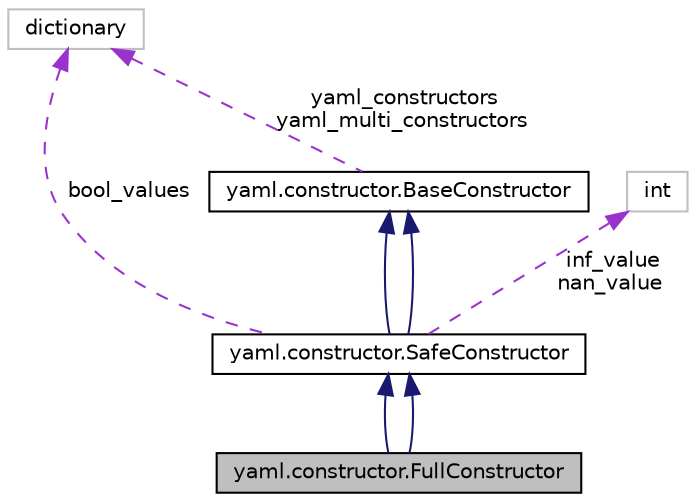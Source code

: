 digraph "yaml.constructor.FullConstructor"
{
 // LATEX_PDF_SIZE
  edge [fontname="Helvetica",fontsize="10",labelfontname="Helvetica",labelfontsize="10"];
  node [fontname="Helvetica",fontsize="10",shape=record];
  Node1 [label="yaml.constructor.FullConstructor",height=0.2,width=0.4,color="black", fillcolor="grey75", style="filled", fontcolor="black",tooltip=" "];
  Node2 -> Node1 [dir="back",color="midnightblue",fontsize="10",style="solid",fontname="Helvetica"];
  Node2 [label="yaml.constructor.SafeConstructor",height=0.2,width=0.4,color="black", fillcolor="white", style="filled",URL="$classyaml_1_1constructor_1_1SafeConstructor.html",tooltip=" "];
  Node3 -> Node2 [dir="back",color="midnightblue",fontsize="10",style="solid",fontname="Helvetica"];
  Node3 [label="yaml.constructor.BaseConstructor",height=0.2,width=0.4,color="black", fillcolor="white", style="filled",URL="$classyaml_1_1constructor_1_1BaseConstructor.html",tooltip=" "];
  Node4 -> Node3 [dir="back",color="darkorchid3",fontsize="10",style="dashed",label=" yaml_constructors\nyaml_multi_constructors" ,fontname="Helvetica"];
  Node4 [label="dictionary",height=0.2,width=0.4,color="grey75", fillcolor="white", style="filled",tooltip=" "];
  Node3 -> Node2 [dir="back",color="midnightblue",fontsize="10",style="solid",fontname="Helvetica"];
  Node5 -> Node2 [dir="back",color="darkorchid3",fontsize="10",style="dashed",label=" inf_value\nnan_value" ,fontname="Helvetica"];
  Node5 [label="int",height=0.2,width=0.4,color="grey75", fillcolor="white", style="filled",tooltip=" "];
  Node4 -> Node2 [dir="back",color="darkorchid3",fontsize="10",style="dashed",label=" bool_values" ,fontname="Helvetica"];
  Node2 -> Node1 [dir="back",color="midnightblue",fontsize="10",style="solid",fontname="Helvetica"];
}

